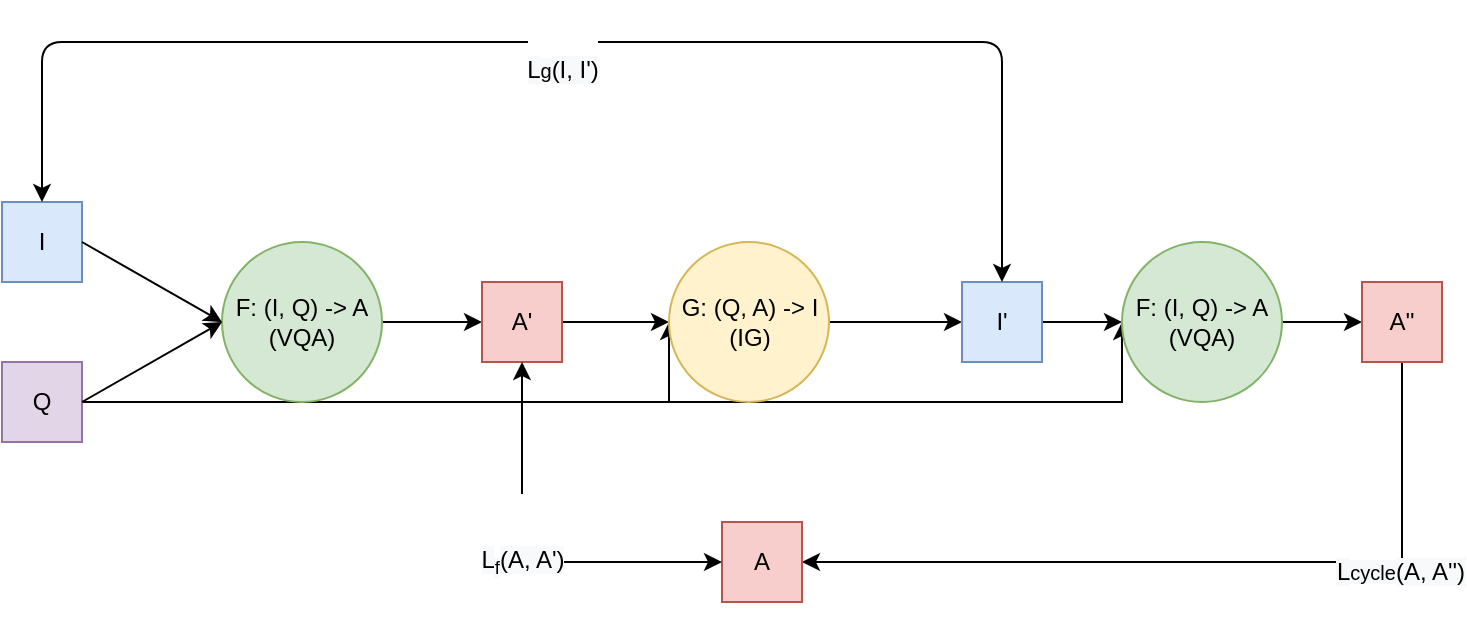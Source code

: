 <mxfile version="13.6.9" type="google"><diagram id="0dyNRkpwTgD_4PnExV_R" name="Page-1"><mxGraphModel dx="1422" dy="1882" grid="1" gridSize="10" guides="1" tooltips="1" connect="1" arrows="1" fold="1" page="1" pageScale="1" pageWidth="827" pageHeight="1169" math="0" shadow="0"><root><mxCell id="0"/><mxCell id="1" parent="0"/><mxCell id="jiXsKOKTHI7M9qCzcj1K-1" value="I" style="rounded=0;whiteSpace=wrap;html=1;fillColor=#dae8fc;strokeColor=#6c8ebf;" vertex="1" parent="1"><mxGeometry x="40" y="-640" width="40" height="40" as="geometry"/></mxCell><mxCell id="jiXsKOKTHI7M9qCzcj1K-12" style="edgeStyle=orthogonalEdgeStyle;rounded=0;orthogonalLoop=1;jettySize=auto;html=1;exitX=1;exitY=0.5;exitDx=0;exitDy=0;entryX=0;entryY=0.5;entryDx=0;entryDy=0;" edge="1" parent="1" source="jiXsKOKTHI7M9qCzcj1K-2" target="jiXsKOKTHI7M9qCzcj1K-9"><mxGeometry relative="1" as="geometry"><mxPoint x="360" y="-540" as="targetPoint"/><Array as="points"><mxPoint x="374" y="-540"/></Array></mxGeometry></mxCell><mxCell id="jiXsKOKTHI7M9qCzcj1K-18" style="edgeStyle=orthogonalEdgeStyle;rounded=0;orthogonalLoop=1;jettySize=auto;html=1;exitX=1;exitY=0.5;exitDx=0;exitDy=0;entryX=0;entryY=0.5;entryDx=0;entryDy=0;" edge="1" parent="1" source="jiXsKOKTHI7M9qCzcj1K-2" target="jiXsKOKTHI7M9qCzcj1K-16"><mxGeometry relative="1" as="geometry"><mxPoint x="600" y="-540" as="targetPoint"/><Array as="points"><mxPoint x="600" y="-540"/></Array></mxGeometry></mxCell><mxCell id="jiXsKOKTHI7M9qCzcj1K-2" value="Q" style="rounded=0;whiteSpace=wrap;html=1;fillColor=#e1d5e7;strokeColor=#9673a6;" vertex="1" parent="1"><mxGeometry x="40" y="-560" width="40" height="40" as="geometry"/></mxCell><mxCell id="jiXsKOKTHI7M9qCzcj1K-8" style="edgeStyle=orthogonalEdgeStyle;rounded=0;orthogonalLoop=1;jettySize=auto;html=1;exitX=1;exitY=0.5;exitDx=0;exitDy=0;entryX=0;entryY=0.5;entryDx=0;entryDy=0;" edge="1" parent="1" source="jiXsKOKTHI7M9qCzcj1K-3" target="jiXsKOKTHI7M9qCzcj1K-7"><mxGeometry relative="1" as="geometry"/></mxCell><mxCell id="jiXsKOKTHI7M9qCzcj1K-3" value="F: (I, Q) -&amp;gt; A&lt;br&gt;(VQA)" style="ellipse;whiteSpace=wrap;html=1;aspect=fixed;fillColor=#d5e8d4;strokeColor=#82b366;" vertex="1" parent="1"><mxGeometry x="150" y="-620" width="80" height="80" as="geometry"/></mxCell><mxCell id="jiXsKOKTHI7M9qCzcj1K-4" value="" style="endArrow=classic;html=1;exitX=1;exitY=0.5;exitDx=0;exitDy=0;entryX=0;entryY=0.5;entryDx=0;entryDy=0;" edge="1" parent="1" source="jiXsKOKTHI7M9qCzcj1K-2" target="jiXsKOKTHI7M9qCzcj1K-3"><mxGeometry width="50" height="50" relative="1" as="geometry"><mxPoint x="390" y="-600" as="sourcePoint"/><mxPoint x="440" y="-650" as="targetPoint"/></mxGeometry></mxCell><mxCell id="jiXsKOKTHI7M9qCzcj1K-5" value="" style="endArrow=classic;html=1;exitX=1;exitY=0.5;exitDx=0;exitDy=0;entryX=0;entryY=0.5;entryDx=0;entryDy=0;" edge="1" parent="1" source="jiXsKOKTHI7M9qCzcj1K-1" target="jiXsKOKTHI7M9qCzcj1K-3"><mxGeometry width="50" height="50" relative="1" as="geometry"><mxPoint x="390" y="-600" as="sourcePoint"/><mxPoint x="440" y="-650" as="targetPoint"/></mxGeometry></mxCell><mxCell id="jiXsKOKTHI7M9qCzcj1K-10" style="edgeStyle=orthogonalEdgeStyle;rounded=0;orthogonalLoop=1;jettySize=auto;html=1;exitX=1;exitY=0.5;exitDx=0;exitDy=0;" edge="1" parent="1" source="jiXsKOKTHI7M9qCzcj1K-7" target="jiXsKOKTHI7M9qCzcj1K-9"><mxGeometry relative="1" as="geometry"/></mxCell><mxCell id="jiXsKOKTHI7M9qCzcj1K-7" value="A'" style="rounded=0;whiteSpace=wrap;html=1;fillColor=#f8cecc;strokeColor=#b85450;" vertex="1" parent="1"><mxGeometry x="280" y="-600" width="40" height="40" as="geometry"/></mxCell><mxCell id="jiXsKOKTHI7M9qCzcj1K-15" style="edgeStyle=orthogonalEdgeStyle;rounded=0;orthogonalLoop=1;jettySize=auto;html=1;exitX=1;exitY=0.5;exitDx=0;exitDy=0;entryX=0;entryY=0.5;entryDx=0;entryDy=0;" edge="1" parent="1" source="jiXsKOKTHI7M9qCzcj1K-9" target="jiXsKOKTHI7M9qCzcj1K-14"><mxGeometry relative="1" as="geometry"/></mxCell><mxCell id="jiXsKOKTHI7M9qCzcj1K-9" value="G: (Q, A) -&amp;gt; I&lt;br&gt;(IG)" style="ellipse;whiteSpace=wrap;html=1;aspect=fixed;fillColor=#fff2cc;strokeColor=#d6b656;" vertex="1" parent="1"><mxGeometry x="373.5" y="-620" width="80" height="80" as="geometry"/></mxCell><mxCell id="jiXsKOKTHI7M9qCzcj1K-17" style="edgeStyle=orthogonalEdgeStyle;rounded=0;orthogonalLoop=1;jettySize=auto;html=1;exitX=1;exitY=0.5;exitDx=0;exitDy=0;" edge="1" parent="1" source="jiXsKOKTHI7M9qCzcj1K-14" target="jiXsKOKTHI7M9qCzcj1K-16"><mxGeometry relative="1" as="geometry"/></mxCell><mxCell id="jiXsKOKTHI7M9qCzcj1K-14" value="I'" style="rounded=0;whiteSpace=wrap;html=1;fillColor=#dae8fc;strokeColor=#6c8ebf;" vertex="1" parent="1"><mxGeometry x="520" y="-600" width="40" height="40" as="geometry"/></mxCell><mxCell id="jiXsKOKTHI7M9qCzcj1K-20" style="edgeStyle=orthogonalEdgeStyle;rounded=0;orthogonalLoop=1;jettySize=auto;html=1;exitX=1;exitY=0.5;exitDx=0;exitDy=0;entryX=0;entryY=0.5;entryDx=0;entryDy=0;" edge="1" parent="1" source="jiXsKOKTHI7M9qCzcj1K-16" target="jiXsKOKTHI7M9qCzcj1K-19"><mxGeometry relative="1" as="geometry"/></mxCell><mxCell id="jiXsKOKTHI7M9qCzcj1K-16" value="F: (I, Q) -&amp;gt; A&lt;br&gt;(VQA)" style="ellipse;whiteSpace=wrap;html=1;aspect=fixed;fillColor=#d5e8d4;strokeColor=#82b366;" vertex="1" parent="1"><mxGeometry x="600" y="-620" width="80" height="80" as="geometry"/></mxCell><mxCell id="jiXsKOKTHI7M9qCzcj1K-22" style="edgeStyle=orthogonalEdgeStyle;rounded=0;orthogonalLoop=1;jettySize=auto;html=1;exitX=0.5;exitY=1;exitDx=0;exitDy=0;entryX=1;entryY=0.5;entryDx=0;entryDy=0;" edge="1" parent="1" source="jiXsKOKTHI7M9qCzcj1K-19" target="jiXsKOKTHI7M9qCzcj1K-21"><mxGeometry relative="1" as="geometry"/></mxCell><mxCell id="jiXsKOKTHI7M9qCzcj1K-28" value="&lt;span style=&quot;font-size: 12px ; background-color: rgb(248 , 249 , 250)&quot;&gt;L&lt;/span&gt;&lt;span style=&quot;background-color: rgb(248 , 249 , 250)&quot;&gt;&lt;font size=&quot;1&quot;&gt;cycle&lt;/font&gt;&lt;/span&gt;&lt;span style=&quot;font-size: 12px ; background-color: rgb(248 , 249 , 250)&quot;&gt;(A, A'')&lt;/span&gt;" style="edgeLabel;html=1;align=center;verticalAlign=middle;resizable=0;points=[];" vertex="1" connectable="0" parent="jiXsKOKTHI7M9qCzcj1K-22"><mxGeometry x="-0.5" y="-5" relative="1" as="geometry"><mxPoint x="-1" y="10" as="offset"/></mxGeometry></mxCell><mxCell id="jiXsKOKTHI7M9qCzcj1K-19" value="A''" style="rounded=0;whiteSpace=wrap;html=1;fillColor=#f8cecc;strokeColor=#b85450;" vertex="1" parent="1"><mxGeometry x="720" y="-600" width="40" height="40" as="geometry"/></mxCell><mxCell id="jiXsKOKTHI7M9qCzcj1K-21" value="A" style="rounded=0;whiteSpace=wrap;html=1;fillColor=#f8cecc;strokeColor=#b85450;" vertex="1" parent="1"><mxGeometry x="400" y="-480" width="40" height="40" as="geometry"/></mxCell><mxCell id="jiXsKOKTHI7M9qCzcj1K-24" value="&#10;&#10;&lt;span style=&quot;color: rgb(0, 0, 0); font-family: helvetica; font-size: 12px; font-style: normal; font-weight: 400; letter-spacing: normal; text-align: center; text-indent: 0px; text-transform: none; word-spacing: 0px; background-color: rgb(248, 249, 250); display: inline; float: none;&quot;&gt;L&lt;/span&gt;&lt;sub style=&quot;color: rgb(0, 0, 0); font-family: helvetica; font-style: normal; font-weight: 400; letter-spacing: normal; text-align: center; text-indent: 0px; text-transform: none; word-spacing: 0px; background-color: rgb(248, 249, 250);&quot;&gt;f&lt;/sub&gt;&lt;span style=&quot;color: rgb(0, 0, 0); font-family: helvetica; font-size: 12px; font-style: normal; font-weight: 400; letter-spacing: normal; text-align: center; text-indent: 0px; text-transform: none; word-spacing: 0px; background-color: rgb(248, 249, 250); display: inline; float: none;&quot;&gt;(A, A')&lt;/span&gt;&#10;&#10;" style="endArrow=classic;startArrow=classic;html=1;exitX=0.5;exitY=1;exitDx=0;exitDy=0;entryX=0;entryY=0.5;entryDx=0;entryDy=0;" edge="1" parent="1" source="jiXsKOKTHI7M9qCzcj1K-7" target="jiXsKOKTHI7M9qCzcj1K-21"><mxGeometry width="50" height="50" relative="1" as="geometry"><mxPoint x="390" y="-610" as="sourcePoint"/><mxPoint x="300" y="-460" as="targetPoint"/><Array as="points"><mxPoint x="300" y="-460"/></Array></mxGeometry></mxCell><mxCell id="jiXsKOKTHI7M9qCzcj1K-35" value="&lt;br&gt;&lt;br&gt;&lt;span style=&quot;color: rgb(0 , 0 , 0) ; font-family: &amp;#34;helvetica&amp;#34; ; font-style: normal ; font-weight: 400 ; letter-spacing: normal ; text-align: center ; text-indent: 0px ; text-transform: none ; word-spacing: 0px ; font-size: 12px ; background-color: rgb(248 , 249 , 250)&quot;&gt;L&lt;/span&gt;&lt;span style=&quot;color: rgb(0 , 0 , 0) ; font-family: &amp;#34;helvetica&amp;#34; ; font-style: normal ; font-weight: 400 ; letter-spacing: normal ; text-align: center ; text-indent: 0px ; text-transform: none ; word-spacing: 0px ; background-color: rgb(248 , 249 , 250)&quot;&gt;&lt;font size=&quot;1&quot;&gt;g&lt;/font&gt;&lt;/span&gt;&lt;span style=&quot;color: rgb(0 , 0 , 0) ; font-family: &amp;#34;helvetica&amp;#34; ; font-style: normal ; font-weight: 400 ; letter-spacing: normal ; text-align: center ; text-indent: 0px ; text-transform: none ; word-spacing: 0px ; font-size: 12px ; background-color: rgb(248 , 249 , 250)&quot;&gt;(I, I')&lt;/span&gt;&lt;br&gt;" style="endArrow=classic;startArrow=classic;html=1;exitX=0.5;exitY=0;exitDx=0;exitDy=0;entryX=0.5;entryY=0;entryDx=0;entryDy=0;rounded=1;" edge="1" parent="1" source="jiXsKOKTHI7M9qCzcj1K-1" target="jiXsKOKTHI7M9qCzcj1K-14"><mxGeometry width="50" height="50" relative="1" as="geometry"><mxPoint x="270" y="-740" as="sourcePoint"/><mxPoint x="320" y="-790" as="targetPoint"/><Array as="points"><mxPoint x="60" y="-720"/><mxPoint x="540" y="-720"/></Array></mxGeometry></mxCell></root></mxGraphModel></diagram></mxfile>